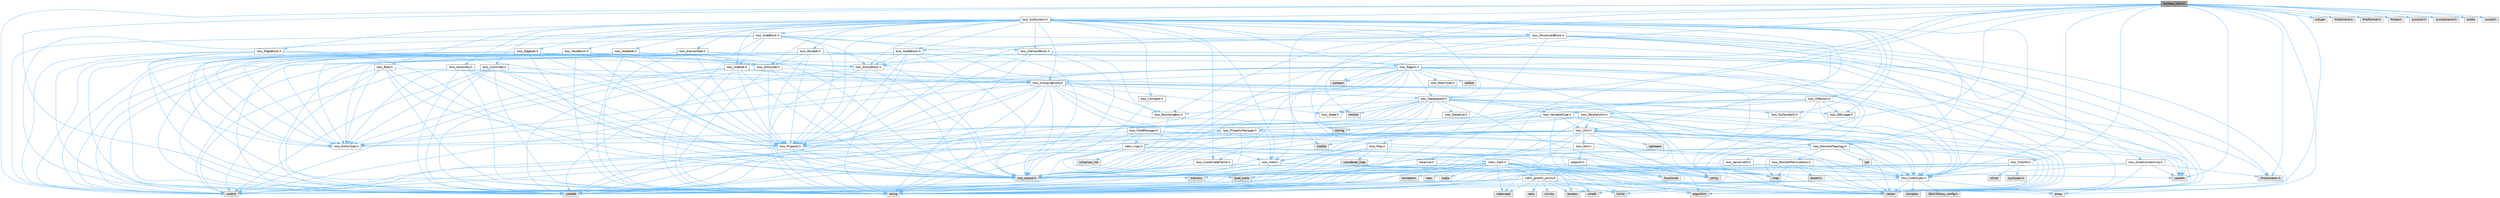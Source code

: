 digraph "src/Ioss_Utils.C"
{
 // INTERACTIVE_SVG=YES
 // LATEX_PDF_SIZE
  bgcolor="transparent";
  edge [fontname=Helvetica,fontsize=10,labelfontname=Helvetica,labelfontsize=10];
  node [fontname=Helvetica,fontsize=10,shape=box,height=0.2,width=0.4];
  Node1 [id="Node000001",label="src/Ioss_Utils.C",height=0.2,width=0.4,color="gray40", fillcolor="grey60", style="filled", fontcolor="black",tooltip=" "];
  Node1 -> Node2 [id="edge1_Node000001_Node000002",color="steelblue1",style="solid",tooltip=" "];
  Node2 [id="Node000002",label="Ioss_CodeTypes.h",height=0.2,width=0.4,color="grey40", fillcolor="white", style="filled",URL="$Ioss__CodeTypes_8h.html",tooltip=" "];
  Node2 -> Node3 [id="edge2_Node000002_Node000003",color="steelblue1",style="solid",tooltip=" "];
  Node3 [id="Node000003",label="array",height=0.2,width=0.4,color="grey60", fillcolor="#E0E0E0", style="filled",tooltip=" "];
  Node2 -> Node4 [id="edge3_Node000002_Node000004",color="steelblue1",style="solid",tooltip=" "];
  Node4 [id="Node000004",label="cstddef",height=0.2,width=0.4,color="grey60", fillcolor="#E0E0E0", style="filled",tooltip=" "];
  Node2 -> Node5 [id="edge4_Node000002_Node000005",color="steelblue1",style="solid",tooltip=" "];
  Node5 [id="Node000005",label="cstdint",height=0.2,width=0.4,color="grey60", fillcolor="#E0E0E0", style="filled",tooltip=" "];
  Node2 -> Node6 [id="edge5_Node000002_Node000006",color="steelblue1",style="solid",tooltip=" "];
  Node6 [id="Node000006",label="string",height=0.2,width=0.4,color="grey60", fillcolor="#E0E0E0", style="filled",tooltip=" "];
  Node2 -> Node7 [id="edge6_Node000002_Node000007",color="steelblue1",style="solid",tooltip=" "];
  Node7 [id="Node000007",label="vector",height=0.2,width=0.4,color="grey60", fillcolor="#E0E0E0", style="filled",tooltip=" "];
  Node2 -> Node8 [id="edge7_Node000002_Node000008",color="steelblue1",style="solid",tooltip=" "];
  Node8 [id="Node000008",label="SEACASIoss_config.h",height=0.2,width=0.4,color="grey60", fillcolor="#E0E0E0", style="filled",tooltip=" "];
  Node2 -> Node9 [id="edge8_Node000002_Node000009",color="steelblue1",style="solid",tooltip=" "];
  Node9 [id="Node000009",label="complex",height=0.2,width=0.4,color="grey60", fillcolor="#E0E0E0", style="filled",tooltip=" "];
  Node1 -> Node10 [id="edge9_Node000001_Node000010",color="steelblue1",style="solid",tooltip=" "];
  Node10 [id="Node000010",label="Ioss_DatabaseIO.h",height=0.2,width=0.4,color="grey40", fillcolor="white", style="filled",URL="$Ioss__DatabaseIO_8h.html",tooltip=" "];
  Node10 -> Node11 [id="edge10_Node000010_Node000011",color="steelblue1",style="solid",tooltip=" "];
  Node11 [id="Node000011",label="ioss_export.h",height=0.2,width=0.4,color="grey60", fillcolor="#E0E0E0", style="filled",tooltip=" "];
  Node10 -> Node12 [id="edge11_Node000010_Node000012",color="steelblue1",style="solid",tooltip=" "];
  Node12 [id="Node000012",label="Ioss_BoundingBox.h",height=0.2,width=0.4,color="grey40", fillcolor="white", style="filled",URL="$Ioss__BoundingBox_8h.html",tooltip=" "];
  Node12 -> Node11 [id="edge12_Node000012_Node000011",color="steelblue1",style="solid",tooltip=" "];
  Node10 -> Node2 [id="edge13_Node000010_Node000002",color="steelblue1",style="solid",tooltip=" "];
  Node10 -> Node13 [id="edge14_Node000010_Node000013",color="steelblue1",style="solid",tooltip=" "];
  Node13 [id="Node000013",label="Ioss_DBUsage.h",height=0.2,width=0.4,color="grey40", fillcolor="white", style="filled",URL="$Ioss__DBUsage_8h.html",tooltip=" "];
  Node10 -> Node14 [id="edge15_Node000010_Node000014",color="steelblue1",style="solid",tooltip=" "];
  Node14 [id="Node000014",label="Ioss_DataSize.h",height=0.2,width=0.4,color="grey40", fillcolor="white", style="filled",URL="$Ioss__DataSize_8h.html",tooltip=" "];
  Node10 -> Node15 [id="edge16_Node000010_Node000015",color="steelblue1",style="solid",tooltip=" "];
  Node15 [id="Node000015",label="Ioss_EntityType.h",height=0.2,width=0.4,color="grey40", fillcolor="white", style="filled",URL="$Ioss__EntityType_8h.html",tooltip=" "];
  Node10 -> Node16 [id="edge17_Node000010_Node000016",color="steelblue1",style="solid",tooltip=" "];
  Node16 [id="Node000016",label="Ioss_Map.h",height=0.2,width=0.4,color="grey40", fillcolor="white", style="filled",URL="$Ioss__Map_8h.html",tooltip=" "];
  Node16 -> Node11 [id="edge18_Node000016_Node000011",color="steelblue1",style="solid",tooltip=" "];
  Node16 -> Node2 [id="edge19_Node000016_Node000002",color="steelblue1",style="solid",tooltip=" "];
  Node16 -> Node17 [id="edge20_Node000016_Node000017",color="steelblue1",style="solid",tooltip=" "];
  Node17 [id="Node000017",label="Ioss_Field.h",height=0.2,width=0.4,color="grey40", fillcolor="white", style="filled",URL="$Ioss__Field_8h.html",tooltip=" "];
  Node17 -> Node11 [id="edge21_Node000017_Node000011",color="steelblue1",style="solid",tooltip=" "];
  Node17 -> Node2 [id="edge22_Node000017_Node000002",color="steelblue1",style="solid",tooltip=" "];
  Node17 -> Node4 [id="edge23_Node000017_Node000004",color="steelblue1",style="solid",tooltip=" "];
  Node17 -> Node6 [id="edge24_Node000017_Node000006",color="steelblue1",style="solid",tooltip=" "];
  Node17 -> Node7 [id="edge25_Node000017_Node000007",color="steelblue1",style="solid",tooltip=" "];
  Node16 -> Node4 [id="edge26_Node000016_Node000004",color="steelblue1",style="solid",tooltip=" "];
  Node16 -> Node5 [id="edge27_Node000016_Node000005",color="steelblue1",style="solid",tooltip=" "];
  Node16 -> Node6 [id="edge28_Node000016_Node000006",color="steelblue1",style="solid",tooltip=" "];
  Node16 -> Node7 [id="edge29_Node000016_Node000007",color="steelblue1",style="solid",tooltip=" "];
  Node16 -> Node18 [id="edge30_Node000016_Node000018",color="steelblue1",style="solid",tooltip=" "];
  Node18 [id="Node000018",label="unordered_map",height=0.2,width=0.4,color="grey60", fillcolor="#E0E0E0", style="filled",tooltip=" "];
  Node10 -> Node19 [id="edge31_Node000010_Node000019",color="steelblue1",style="solid",tooltip=" "];
  Node19 [id="Node000019",label="Ioss_ParallelUtils.h",height=0.2,width=0.4,color="grey40", fillcolor="white", style="filled",URL="$Ioss__ParallelUtils_8h.html",tooltip=" "];
  Node19 -> Node11 [id="edge32_Node000019_Node000011",color="steelblue1",style="solid",tooltip=" "];
  Node19 -> Node2 [id="edge33_Node000019_Node000002",color="steelblue1",style="solid",tooltip=" "];
  Node19 -> Node20 [id="edge34_Node000019_Node000020",color="steelblue1",style="solid",tooltip=" "];
  Node20 [id="Node000020",label="Ioss_Utils.h",height=0.2,width=0.4,color="grey40", fillcolor="white", style="filled",URL="$Ioss__Utils_8h.html",tooltip=" "];
  Node20 -> Node11 [id="edge35_Node000020_Node000011",color="steelblue1",style="solid",tooltip=" "];
  Node20 -> Node2 [id="edge36_Node000020_Node000002",color="steelblue1",style="solid",tooltip=" "];
  Node20 -> Node21 [id="edge37_Node000020_Node000021",color="steelblue1",style="solid",tooltip=" "];
  Node21 [id="Node000021",label="Ioss_ElementTopology.h",height=0.2,width=0.4,color="grey40", fillcolor="white", style="filled",URL="$Ioss__ElementTopology_8h.html",tooltip=" "];
  Node21 -> Node11 [id="edge38_Node000021_Node000011",color="steelblue1",style="solid",tooltip=" "];
  Node21 -> Node2 [id="edge39_Node000021_Node000002",color="steelblue1",style="solid",tooltip=" "];
  Node21 -> Node22 [id="edge40_Node000021_Node000022",color="steelblue1",style="solid",tooltip=" "];
  Node22 [id="Node000022",label="Ioss_ElementPermutation.h",height=0.2,width=0.4,color="grey40", fillcolor="white", style="filled",URL="$Ioss__ElementPermutation_8h.html",tooltip=" "];
  Node22 -> Node11 [id="edge41_Node000022_Node000011",color="steelblue1",style="solid",tooltip=" "];
  Node22 -> Node2 [id="edge42_Node000022_Node000002",color="steelblue1",style="solid",tooltip=" "];
  Node22 -> Node23 [id="edge43_Node000022_Node000023",color="steelblue1",style="solid",tooltip=" "];
  Node23 [id="Node000023",label="assert.h",height=0.2,width=0.4,color="grey60", fillcolor="#E0E0E0", style="filled",tooltip=" "];
  Node22 -> Node24 [id="edge44_Node000022_Node000024",color="steelblue1",style="solid",tooltip=" "];
  Node24 [id="Node000024",label="limits",height=0.2,width=0.4,color="grey60", fillcolor="#E0E0E0", style="filled",tooltip=" "];
  Node22 -> Node25 [id="edge45_Node000022_Node000025",color="steelblue1",style="solid",tooltip=" "];
  Node25 [id="Node000025",label="map",height=0.2,width=0.4,color="grey60", fillcolor="#E0E0E0", style="filled",tooltip=" "];
  Node22 -> Node6 [id="edge46_Node000022_Node000006",color="steelblue1",style="solid",tooltip=" "];
  Node22 -> Node7 [id="edge47_Node000022_Node000007",color="steelblue1",style="solid",tooltip=" "];
  Node21 -> Node25 [id="edge48_Node000021_Node000025",color="steelblue1",style="solid",tooltip=" "];
  Node21 -> Node26 [id="edge49_Node000021_Node000026",color="steelblue1",style="solid",tooltip=" "];
  Node26 [id="Node000026",label="set",height=0.2,width=0.4,color="grey60", fillcolor="#E0E0E0", style="filled",tooltip=" "];
  Node21 -> Node6 [id="edge50_Node000021_Node000006",color="steelblue1",style="solid",tooltip=" "];
  Node21 -> Node7 [id="edge51_Node000021_Node000007",color="steelblue1",style="solid",tooltip=" "];
  Node20 -> Node15 [id="edge52_Node000020_Node000015",color="steelblue1",style="solid",tooltip=" "];
  Node20 -> Node17 [id="edge53_Node000020_Node000017",color="steelblue1",style="solid",tooltip=" "];
  Node20 -> Node27 [id="edge54_Node000020_Node000027",color="steelblue1",style="solid",tooltip=" "];
  Node27 [id="Node000027",label="Ioss_Property.h",height=0.2,width=0.4,color="grey40", fillcolor="white", style="filled",URL="$Ioss__Property_8h.html",tooltip=" "];
  Node27 -> Node11 [id="edge55_Node000027_Node000011",color="steelblue1",style="solid",tooltip=" "];
  Node27 -> Node5 [id="edge56_Node000027_Node000005",color="steelblue1",style="solid",tooltip=" "];
  Node27 -> Node6 [id="edge57_Node000027_Node000006",color="steelblue1",style="solid",tooltip=" "];
  Node27 -> Node7 [id="edge58_Node000027_Node000007",color="steelblue1",style="solid",tooltip=" "];
  Node20 -> Node28 [id="edge59_Node000020_Node000028",color="steelblue1",style="solid",tooltip=" "];
  Node28 [id="Node000028",label="Ioss_Sort.h",height=0.2,width=0.4,color="grey40", fillcolor="white", style="filled",URL="$Ioss__Sort_8h.html",tooltip=" "];
  Node28 -> Node29 [id="edge60_Node000028_Node000029",color="steelblue1",style="solid",tooltip=" "];
  Node29 [id="Node000029",label="pdqsort.h",height=0.2,width=0.4,color="grey40", fillcolor="white", style="filled",URL="$pdqsort_8h.html",tooltip=" "];
  Node29 -> Node30 [id="edge61_Node000029_Node000030",color="steelblue1",style="solid",tooltip=" "];
  Node30 [id="Node000030",label="algorithm",height=0.2,width=0.4,color="grey60", fillcolor="#E0E0E0", style="filled",tooltip=" "];
  Node29 -> Node4 [id="edge62_Node000029_Node000004",color="steelblue1",style="solid",tooltip=" "];
  Node29 -> Node31 [id="edge63_Node000029_Node000031",color="steelblue1",style="solid",tooltip=" "];
  Node31 [id="Node000031",label="functional",height=0.2,width=0.4,color="grey60", fillcolor="#E0E0E0", style="filled",tooltip=" "];
  Node29 -> Node32 [id="edge64_Node000029_Node000032",color="steelblue1",style="solid",tooltip=" "];
  Node32 [id="Node000032",label="iterator",height=0.2,width=0.4,color="grey60", fillcolor="#E0E0E0", style="filled",tooltip=" "];
  Node29 -> Node33 [id="edge65_Node000029_Node000033",color="steelblue1",style="solid",tooltip=" "];
  Node33 [id="Node000033",label="utility",height=0.2,width=0.4,color="grey60", fillcolor="#E0E0E0", style="filled",tooltip=" "];
  Node28 -> Node4 [id="edge66_Node000028_Node000004",color="steelblue1",style="solid",tooltip=" "];
  Node28 -> Node7 [id="edge67_Node000028_Node000007",color="steelblue1",style="solid",tooltip=" "];
  Node20 -> Node30 [id="edge68_Node000020_Node000030",color="steelblue1",style="solid",tooltip=" "];
  Node20 -> Node34 [id="edge69_Node000020_Node000034",color="steelblue1",style="solid",tooltip=" "];
  Node34 [id="Node000034",label="cassert",height=0.2,width=0.4,color="grey60", fillcolor="#E0E0E0", style="filled",tooltip=" "];
  Node20 -> Node35 [id="edge70_Node000020_Node000035",color="steelblue1",style="solid",tooltip=" "];
  Node35 [id="Node000035",label="cmath",height=0.2,width=0.4,color="grey60", fillcolor="#E0E0E0", style="filled",tooltip=" "];
  Node20 -> Node4 [id="edge71_Node000020_Node000004",color="steelblue1",style="solid",tooltip=" "];
  Node20 -> Node5 [id="edge72_Node000020_Node000005",color="steelblue1",style="solid",tooltip=" "];
  Node20 -> Node36 [id="edge73_Node000020_Node000036",color="steelblue1",style="solid",tooltip=" "];
  Node36 [id="Node000036",label="cstdlib",height=0.2,width=0.4,color="grey60", fillcolor="#E0E0E0", style="filled",tooltip=" "];
  Node20 -> Node37 [id="edge74_Node000020_Node000037",color="steelblue1",style="solid",tooltip=" "];
  Node37 [id="Node000037",label="iostream",height=0.2,width=0.4,color="grey60", fillcolor="#E0E0E0", style="filled",tooltip=" "];
  Node20 -> Node38 [id="edge75_Node000020_Node000038",color="steelblue1",style="solid",tooltip=" "];
  Node38 [id="Node000038",label="stdexcept",height=0.2,width=0.4,color="grey60", fillcolor="#E0E0E0", style="filled",tooltip=" "];
  Node20 -> Node6 [id="edge76_Node000020_Node000006",color="steelblue1",style="solid",tooltip=" "];
  Node20 -> Node7 [id="edge77_Node000020_Node000007",color="steelblue1",style="solid",tooltip=" "];
  Node19 -> Node34 [id="edge78_Node000019_Node000034",color="steelblue1",style="solid",tooltip=" "];
  Node19 -> Node4 [id="edge79_Node000019_Node000004",color="steelblue1",style="solid",tooltip=" "];
  Node19 -> Node6 [id="edge80_Node000019_Node000006",color="steelblue1",style="solid",tooltip=" "];
  Node19 -> Node7 [id="edge81_Node000019_Node000007",color="steelblue1",style="solid",tooltip=" "];
  Node10 -> Node39 [id="edge82_Node000010_Node000039",color="steelblue1",style="solid",tooltip=" "];
  Node39 [id="Node000039",label="Ioss_PropertyManager.h",height=0.2,width=0.4,color="grey40", fillcolor="white", style="filled",URL="$Ioss__PropertyManager_8h.html",tooltip=" "];
  Node39 -> Node11 [id="edge83_Node000039_Node000011",color="steelblue1",style="solid",tooltip=" "];
  Node39 -> Node2 [id="edge84_Node000039_Node000002",color="steelblue1",style="solid",tooltip=" "];
  Node39 -> Node27 [id="edge85_Node000039_Node000027",color="steelblue1",style="solid",tooltip=" "];
  Node39 -> Node4 [id="edge86_Node000039_Node000004",color="steelblue1",style="solid",tooltip=" "];
  Node39 -> Node6 [id="edge87_Node000039_Node000006",color="steelblue1",style="solid",tooltip=" "];
  Node39 -> Node7 [id="edge88_Node000039_Node000007",color="steelblue1",style="solid",tooltip=" "];
  Node39 -> Node40 [id="edge89_Node000039_Node000040",color="steelblue1",style="solid",tooltip=" "];
  Node40 [id="Node000040",label="robin_map.h",height=0.2,width=0.4,color="grey40", fillcolor="white", style="filled",URL="$robin__map_8h.html",tooltip=" "];
  Node40 -> Node4 [id="edge90_Node000040_Node000004",color="steelblue1",style="solid",tooltip=" "];
  Node40 -> Node31 [id="edge91_Node000040_Node000031",color="steelblue1",style="solid",tooltip=" "];
  Node40 -> Node41 [id="edge92_Node000040_Node000041",color="steelblue1",style="solid",tooltip=" "];
  Node41 [id="Node000041",label="initializer_list",height=0.2,width=0.4,color="grey60", fillcolor="#E0E0E0", style="filled",tooltip=" "];
  Node40 -> Node42 [id="edge93_Node000040_Node000042",color="steelblue1",style="solid",tooltip=" "];
  Node42 [id="Node000042",label="memory",height=0.2,width=0.4,color="grey60", fillcolor="#E0E0E0", style="filled",tooltip=" "];
  Node40 -> Node43 [id="edge94_Node000040_Node000043",color="steelblue1",style="solid",tooltip=" "];
  Node43 [id="Node000043",label="type_traits",height=0.2,width=0.4,color="grey60", fillcolor="#E0E0E0", style="filled",tooltip=" "];
  Node40 -> Node33 [id="edge95_Node000040_Node000033",color="steelblue1",style="solid",tooltip=" "];
  Node40 -> Node44 [id="edge96_Node000040_Node000044",color="steelblue1",style="solid",tooltip=" "];
  Node44 [id="Node000044",label="robin_hash.h",height=0.2,width=0.4,color="grey40", fillcolor="white", style="filled",URL="$robin__hash_8h.html",tooltip=" "];
  Node44 -> Node30 [id="edge97_Node000044_Node000030",color="steelblue1",style="solid",tooltip=" "];
  Node44 -> Node34 [id="edge98_Node000044_Node000034",color="steelblue1",style="solid",tooltip=" "];
  Node44 -> Node35 [id="edge99_Node000044_Node000035",color="steelblue1",style="solid",tooltip=" "];
  Node44 -> Node4 [id="edge100_Node000044_Node000004",color="steelblue1",style="solid",tooltip=" "];
  Node44 -> Node5 [id="edge101_Node000044_Node000005",color="steelblue1",style="solid",tooltip=" "];
  Node44 -> Node45 [id="edge102_Node000044_Node000045",color="steelblue1",style="solid",tooltip=" "];
  Node45 [id="Node000045",label="exception",height=0.2,width=0.4,color="grey60", fillcolor="#E0E0E0", style="filled",tooltip=" "];
  Node44 -> Node32 [id="edge103_Node000044_Node000032",color="steelblue1",style="solid",tooltip=" "];
  Node44 -> Node24 [id="edge104_Node000044_Node000024",color="steelblue1",style="solid",tooltip=" "];
  Node44 -> Node42 [id="edge105_Node000044_Node000042",color="steelblue1",style="solid",tooltip=" "];
  Node44 -> Node46 [id="edge106_Node000044_Node000046",color="steelblue1",style="solid",tooltip=" "];
  Node46 [id="Node000046",label="new",height=0.2,width=0.4,color="grey60", fillcolor="#E0E0E0", style="filled",tooltip=" "];
  Node44 -> Node38 [id="edge107_Node000044_Node000038",color="steelblue1",style="solid",tooltip=" "];
  Node44 -> Node47 [id="edge108_Node000044_Node000047",color="steelblue1",style="solid",tooltip=" "];
  Node47 [id="Node000047",label="tuple",height=0.2,width=0.4,color="grey60", fillcolor="#E0E0E0", style="filled",tooltip=" "];
  Node44 -> Node43 [id="edge109_Node000044_Node000043",color="steelblue1",style="solid",tooltip=" "];
  Node44 -> Node33 [id="edge110_Node000044_Node000033",color="steelblue1",style="solid",tooltip=" "];
  Node44 -> Node7 [id="edge111_Node000044_Node000007",color="steelblue1",style="solid",tooltip=" "];
  Node44 -> Node48 [id="edge112_Node000044_Node000048",color="steelblue1",style="solid",tooltip=" "];
  Node48 [id="Node000048",label="robin_growth_policy.h",height=0.2,width=0.4,color="grey40", fillcolor="white", style="filled",URL="$robin__growth__policy_8h.html",tooltip=" "];
  Node48 -> Node30 [id="edge113_Node000048_Node000030",color="steelblue1",style="solid",tooltip=" "];
  Node48 -> Node3 [id="edge114_Node000048_Node000003",color="steelblue1",style="solid",tooltip=" "];
  Node48 -> Node49 [id="edge115_Node000048_Node000049",color="steelblue1",style="solid",tooltip=" "];
  Node49 [id="Node000049",label="climits",height=0.2,width=0.4,color="grey60", fillcolor="#E0E0E0", style="filled",tooltip=" "];
  Node48 -> Node35 [id="edge116_Node000048_Node000035",color="steelblue1",style="solid",tooltip=" "];
  Node48 -> Node4 [id="edge117_Node000048_Node000004",color="steelblue1",style="solid",tooltip=" "];
  Node48 -> Node5 [id="edge118_Node000048_Node000005",color="steelblue1",style="solid",tooltip=" "];
  Node48 -> Node32 [id="edge119_Node000048_Node000032",color="steelblue1",style="solid",tooltip=" "];
  Node48 -> Node24 [id="edge120_Node000048_Node000024",color="steelblue1",style="solid",tooltip=" "];
  Node48 -> Node50 [id="edge121_Node000048_Node000050",color="steelblue1",style="solid",tooltip=" "];
  Node50 [id="Node000050",label="ratio",height=0.2,width=0.4,color="grey60", fillcolor="#E0E0E0", style="filled",tooltip=" "];
  Node48 -> Node38 [id="edge122_Node000048_Node000038",color="steelblue1",style="solid",tooltip=" "];
  Node10 -> Node51 [id="edge123_Node000010_Node000051",color="steelblue1",style="solid",tooltip=" "];
  Node51 [id="Node000051",label="Ioss_State.h",height=0.2,width=0.4,color="grey40", fillcolor="white", style="filled",URL="$Ioss__State_8h.html",tooltip=" "];
  Node10 -> Node52 [id="edge124_Node000010_Node000052",color="steelblue1",style="solid",tooltip=" "];
  Node52 [id="Node000052",label="Ioss_SurfaceSplit.h",height=0.2,width=0.4,color="grey40", fillcolor="white", style="filled",URL="$Ioss__SurfaceSplit_8h.html",tooltip=" "];
  Node10 -> Node53 [id="edge125_Node000010_Node000053",color="steelblue1",style="solid",tooltip=" "];
  Node53 [id="Node000053",label="chrono",height=0.2,width=0.4,color="grey60", fillcolor="#E0E0E0", style="filled",tooltip=" "];
  Node10 -> Node4 [id="edge126_Node000010_Node000004",color="steelblue1",style="solid",tooltip=" "];
  Node10 -> Node5 [id="edge127_Node000010_Node000005",color="steelblue1",style="solid",tooltip=" "];
  Node10 -> Node25 [id="edge128_Node000010_Node000025",color="steelblue1",style="solid",tooltip=" "];
  Node10 -> Node6 [id="edge129_Node000010_Node000006",color="steelblue1",style="solid",tooltip=" "];
  Node10 -> Node33 [id="edge130_Node000010_Node000033",color="steelblue1",style="solid",tooltip=" "];
  Node10 -> Node7 [id="edge131_Node000010_Node000007",color="steelblue1",style="solid",tooltip=" "];
  Node1 -> Node54 [id="edge132_Node000001_Node000054",color="steelblue1",style="solid",tooltip=" "];
  Node54 [id="Node000054",label="Ioss_FileInfo.h",height=0.2,width=0.4,color="grey40", fillcolor="white", style="filled",URL="$Ioss__FileInfo_8h.html",tooltip=" "];
  Node54 -> Node11 [id="edge133_Node000054_Node000011",color="steelblue1",style="solid",tooltip=" "];
  Node54 -> Node2 [id="edge134_Node000054_Node000002",color="steelblue1",style="solid",tooltip=" "];
  Node54 -> Node55 [id="edge135_Node000054_Node000055",color="steelblue1",style="solid",tooltip=" "];
  Node55 [id="Node000055",label="ctime",height=0.2,width=0.4,color="grey60", fillcolor="#E0E0E0", style="filled",tooltip=" "];
  Node54 -> Node6 [id="edge136_Node000054_Node000006",color="steelblue1",style="solid",tooltip=" "];
  Node54 -> Node56 [id="edge137_Node000054_Node000056",color="steelblue1",style="solid",tooltip=" "];
  Node56 [id="Node000056",label="sys/types.h",height=0.2,width=0.4,color="grey60", fillcolor="#E0E0E0", style="filled",tooltip=" "];
  Node1 -> Node57 [id="edge138_Node000001_Node000057",color="steelblue1",style="solid",tooltip=" "];
  Node57 [id="Node000057",label="Ioss_SubSystem.h",height=0.2,width=0.4,color="grey40", fillcolor="white", style="filled",URL="$Ioss__SubSystem_8h.html",tooltip=" "];
  Node57 -> Node58 [id="edge139_Node000057_Node000058",color="steelblue1",style="solid",tooltip=" "];
  Node58 [id="Node000058",label="Ioss_Assembly.h",height=0.2,width=0.4,color="grey40", fillcolor="white", style="filled",URL="$Ioss__Assembly_8h.html",tooltip=" "];
  Node58 -> Node11 [id="edge140_Node000058_Node000011",color="steelblue1",style="solid",tooltip=" "];
  Node58 -> Node15 [id="edge141_Node000058_Node000015",color="steelblue1",style="solid",tooltip=" "];
  Node58 -> Node27 [id="edge142_Node000058_Node000027",color="steelblue1",style="solid",tooltip=" "];
  Node58 -> Node59 [id="edge143_Node000058_Node000059",color="steelblue1",style="solid",tooltip=" "];
  Node59 [id="Node000059",label="Ioss_GroupingEntity.h",height=0.2,width=0.4,color="grey40", fillcolor="white", style="filled",URL="$Ioss__GroupingEntity_8h.html",tooltip=" "];
  Node59 -> Node11 [id="edge144_Node000059_Node000011",color="steelblue1",style="solid",tooltip=" "];
  Node59 -> Node2 [id="edge145_Node000059_Node000002",color="steelblue1",style="solid",tooltip=" "];
  Node59 -> Node10 [id="edge146_Node000059_Node000010",color="steelblue1",style="solid",tooltip=" "];
  Node59 -> Node15 [id="edge147_Node000059_Node000015",color="steelblue1",style="solid",tooltip=" "];
  Node59 -> Node17 [id="edge148_Node000059_Node000017",color="steelblue1",style="solid",tooltip=" "];
  Node59 -> Node60 [id="edge149_Node000059_Node000060",color="steelblue1",style="solid",tooltip=" "];
  Node60 [id="Node000060",label="Ioss_FieldManager.h",height=0.2,width=0.4,color="grey40", fillcolor="white", style="filled",URL="$Ioss__FieldManager_8h.html",tooltip=" "];
  Node60 -> Node11 [id="edge150_Node000060_Node000011",color="steelblue1",style="solid",tooltip=" "];
  Node60 -> Node2 [id="edge151_Node000060_Node000002",color="steelblue1",style="solid",tooltip=" "];
  Node60 -> Node17 [id="edge152_Node000060_Node000017",color="steelblue1",style="solid",tooltip=" "];
  Node60 -> Node4 [id="edge153_Node000060_Node000004",color="steelblue1",style="solid",tooltip=" "];
  Node60 -> Node6 [id="edge154_Node000060_Node000006",color="steelblue1",style="solid",tooltip=" "];
  Node60 -> Node7 [id="edge155_Node000060_Node000007",color="steelblue1",style="solid",tooltip=" "];
  Node60 -> Node40 [id="edge156_Node000060_Node000040",color="steelblue1",style="solid",tooltip=" "];
  Node59 -> Node27 [id="edge157_Node000059_Node000027",color="steelblue1",style="solid",tooltip=" "];
  Node59 -> Node39 [id="edge158_Node000059_Node000039",color="steelblue1",style="solid",tooltip=" "];
  Node59 -> Node51 [id="edge159_Node000059_Node000051",color="steelblue1",style="solid",tooltip=" "];
  Node59 -> Node61 [id="edge160_Node000059_Node000061",color="steelblue1",style="solid",tooltip=" "];
  Node61 [id="Node000061",label="Ioss_VariableType.h",height=0.2,width=0.4,color="grey40", fillcolor="white", style="filled",URL="$Ioss__VariableType_8h.html",tooltip=" "];
  Node61 -> Node11 [id="edge161_Node000061_Node000011",color="steelblue1",style="solid",tooltip=" "];
  Node61 -> Node2 [id="edge162_Node000061_Node000002",color="steelblue1",style="solid",tooltip=" "];
  Node61 -> Node20 [id="edge163_Node000061_Node000020",color="steelblue1",style="solid",tooltip=" "];
  Node61 -> Node62 [id="edge164_Node000061_Node000062",color="steelblue1",style="solid",tooltip=" "];
  Node62 [id="Node000062",label="cstring",height=0.2,width=0.4,color="grey60", fillcolor="#E0E0E0", style="filled",tooltip=" "];
  Node61 -> Node31 [id="edge165_Node000061_Node000031",color="steelblue1",style="solid",tooltip=" "];
  Node61 -> Node25 [id="edge166_Node000061_Node000025",color="steelblue1",style="solid",tooltip=" "];
  Node61 -> Node6 [id="edge167_Node000061_Node000006",color="steelblue1",style="solid",tooltip=" "];
  Node61 -> Node7 [id="edge168_Node000061_Node000007",color="steelblue1",style="solid",tooltip=" "];
  Node59 -> Node4 [id="edge169_Node000059_Node000004",color="steelblue1",style="solid",tooltip=" "];
  Node59 -> Node5 [id="edge170_Node000059_Node000005",color="steelblue1",style="solid",tooltip=" "];
  Node59 -> Node6 [id="edge171_Node000059_Node000006",color="steelblue1",style="solid",tooltip=" "];
  Node59 -> Node7 [id="edge172_Node000059_Node000007",color="steelblue1",style="solid",tooltip=" "];
  Node58 -> Node4 [id="edge173_Node000058_Node000004",color="steelblue1",style="solid",tooltip=" "];
  Node58 -> Node5 [id="edge174_Node000058_Node000005",color="steelblue1",style="solid",tooltip=" "];
  Node58 -> Node6 [id="edge175_Node000058_Node000006",color="steelblue1",style="solid",tooltip=" "];
  Node57 -> Node63 [id="edge176_Node000057_Node000063",color="steelblue1",style="solid",tooltip=" "];
  Node63 [id="Node000063",label="Ioss_Blob.h",height=0.2,width=0.4,color="grey40", fillcolor="white", style="filled",URL="$Ioss__Blob_8h.html",tooltip=" "];
  Node63 -> Node11 [id="edge177_Node000063_Node000011",color="steelblue1",style="solid",tooltip=" "];
  Node63 -> Node15 [id="edge178_Node000063_Node000015",color="steelblue1",style="solid",tooltip=" "];
  Node63 -> Node27 [id="edge179_Node000063_Node000027",color="steelblue1",style="solid",tooltip=" "];
  Node63 -> Node59 [id="edge180_Node000063_Node000059",color="steelblue1",style="solid",tooltip=" "];
  Node63 -> Node4 [id="edge181_Node000063_Node000004",color="steelblue1",style="solid",tooltip=" "];
  Node63 -> Node5 [id="edge182_Node000063_Node000005",color="steelblue1",style="solid",tooltip=" "];
  Node63 -> Node6 [id="edge183_Node000063_Node000006",color="steelblue1",style="solid",tooltip=" "];
  Node57 -> Node64 [id="edge184_Node000057_Node000064",color="steelblue1",style="solid",tooltip=" "];
  Node64 [id="Node000064",label="Ioss_CommSet.h",height=0.2,width=0.4,color="grey40", fillcolor="white", style="filled",URL="$Ioss__CommSet_8h.html",tooltip=" "];
  Node64 -> Node11 [id="edge185_Node000064_Node000011",color="steelblue1",style="solid",tooltip=" "];
  Node64 -> Node15 [id="edge186_Node000064_Node000015",color="steelblue1",style="solid",tooltip=" "];
  Node64 -> Node59 [id="edge187_Node000064_Node000059",color="steelblue1",style="solid",tooltip=" "];
  Node64 -> Node27 [id="edge188_Node000064_Node000027",color="steelblue1",style="solid",tooltip=" "];
  Node64 -> Node4 [id="edge189_Node000064_Node000004",color="steelblue1",style="solid",tooltip=" "];
  Node64 -> Node5 [id="edge190_Node000064_Node000005",color="steelblue1",style="solid",tooltip=" "];
  Node64 -> Node6 [id="edge191_Node000064_Node000006",color="steelblue1",style="solid",tooltip=" "];
  Node57 -> Node65 [id="edge192_Node000057_Node000065",color="steelblue1",style="solid",tooltip=" "];
  Node65 [id="Node000065",label="Ioss_Compare.h",height=0.2,width=0.4,color="grey40", fillcolor="white", style="filled",URL="$Ioss__Compare_8h.html",tooltip=" "];
  Node65 -> Node11 [id="edge193_Node000065_Node000011",color="steelblue1",style="solid",tooltip=" "];
  Node57 -> Node66 [id="edge194_Node000057_Node000066",color="steelblue1",style="solid",tooltip=" "];
  Node66 [id="Node000066",label="Ioss_CoordinateFrame.h",height=0.2,width=0.4,color="grey40", fillcolor="white", style="filled",URL="$Ioss__CoordinateFrame_8h.html",tooltip=" "];
  Node66 -> Node11 [id="edge195_Node000066_Node000011",color="steelblue1",style="solid",tooltip=" "];
  Node66 -> Node5 [id="edge196_Node000066_Node000005",color="steelblue1",style="solid",tooltip=" "];
  Node66 -> Node7 [id="edge197_Node000066_Node000007",color="steelblue1",style="solid",tooltip=" "];
  Node57 -> Node13 [id="edge198_Node000057_Node000013",color="steelblue1",style="solid",tooltip=" "];
  Node57 -> Node10 [id="edge199_Node000057_Node000010",color="steelblue1",style="solid",tooltip=" "];
  Node57 -> Node67 [id="edge200_Node000057_Node000067",color="steelblue1",style="solid",tooltip=" "];
  Node67 [id="Node000067",label="Ioss_EdgeBlock.h",height=0.2,width=0.4,color="grey40", fillcolor="white", style="filled",URL="$Ioss__EdgeBlock_8h.html",tooltip=" "];
  Node67 -> Node11 [id="edge201_Node000067_Node000011",color="steelblue1",style="solid",tooltip=" "];
  Node67 -> Node15 [id="edge202_Node000067_Node000015",color="steelblue1",style="solid",tooltip=" "];
  Node67 -> Node68 [id="edge203_Node000067_Node000068",color="steelblue1",style="solid",tooltip=" "];
  Node68 [id="Node000068",label="Ioss_EntityBlock.h",height=0.2,width=0.4,color="grey40", fillcolor="white", style="filled",URL="$Ioss__EntityBlock_8h.html",tooltip=" "];
  Node68 -> Node11 [id="edge204_Node000068_Node000011",color="steelblue1",style="solid",tooltip=" "];
  Node68 -> Node59 [id="edge205_Node000068_Node000059",color="steelblue1",style="solid",tooltip=" "];
  Node68 -> Node27 [id="edge206_Node000068_Node000027",color="steelblue1",style="solid",tooltip=" "];
  Node68 -> Node4 [id="edge207_Node000068_Node000004",color="steelblue1",style="solid",tooltip=" "];
  Node68 -> Node6 [id="edge208_Node000068_Node000006",color="steelblue1",style="solid",tooltip=" "];
  Node67 -> Node27 [id="edge209_Node000067_Node000027",color="steelblue1",style="solid",tooltip=" "];
  Node67 -> Node4 [id="edge210_Node000067_Node000004",color="steelblue1",style="solid",tooltip=" "];
  Node67 -> Node5 [id="edge211_Node000067_Node000005",color="steelblue1",style="solid",tooltip=" "];
  Node67 -> Node6 [id="edge212_Node000067_Node000006",color="steelblue1",style="solid",tooltip=" "];
  Node57 -> Node69 [id="edge213_Node000057_Node000069",color="steelblue1",style="solid",tooltip=" "];
  Node69 [id="Node000069",label="Ioss_EdgeSet.h",height=0.2,width=0.4,color="grey40", fillcolor="white", style="filled",URL="$Ioss__EdgeSet_8h.html",tooltip=" "];
  Node69 -> Node11 [id="edge214_Node000069_Node000011",color="steelblue1",style="solid",tooltip=" "];
  Node69 -> Node15 [id="edge215_Node000069_Node000015",color="steelblue1",style="solid",tooltip=" "];
  Node69 -> Node27 [id="edge216_Node000069_Node000027",color="steelblue1",style="solid",tooltip=" "];
  Node69 -> Node70 [id="edge217_Node000069_Node000070",color="steelblue1",style="solid",tooltip=" "];
  Node70 [id="Node000070",label="Ioss_EntitySet.h",height=0.2,width=0.4,color="grey40", fillcolor="white", style="filled",URL="$Ioss__EntitySet_8h.html",tooltip=" "];
  Node70 -> Node11 [id="edge218_Node000070_Node000011",color="steelblue1",style="solid",tooltip=" "];
  Node70 -> Node59 [id="edge219_Node000070_Node000059",color="steelblue1",style="solid",tooltip=" "];
  Node70 -> Node27 [id="edge220_Node000070_Node000027",color="steelblue1",style="solid",tooltip=" "];
  Node70 -> Node4 [id="edge221_Node000070_Node000004",color="steelblue1",style="solid",tooltip=" "];
  Node70 -> Node6 [id="edge222_Node000070_Node000006",color="steelblue1",style="solid",tooltip=" "];
  Node69 -> Node4 [id="edge223_Node000069_Node000004",color="steelblue1",style="solid",tooltip=" "];
  Node69 -> Node5 [id="edge224_Node000069_Node000005",color="steelblue1",style="solid",tooltip=" "];
  Node69 -> Node6 [id="edge225_Node000069_Node000006",color="steelblue1",style="solid",tooltip=" "];
  Node69 -> Node7 [id="edge226_Node000069_Node000007",color="steelblue1",style="solid",tooltip=" "];
  Node57 -> Node71 [id="edge227_Node000057_Node000071",color="steelblue1",style="solid",tooltip=" "];
  Node71 [id="Node000071",label="Ioss_ElementBlock.h",height=0.2,width=0.4,color="grey40", fillcolor="white", style="filled",URL="$Ioss__ElementBlock_8h.html",tooltip=" "];
  Node71 -> Node11 [id="edge228_Node000071_Node000011",color="steelblue1",style="solid",tooltip=" "];
  Node71 -> Node12 [id="edge229_Node000071_Node000012",color="steelblue1",style="solid",tooltip=" "];
  Node71 -> Node2 [id="edge230_Node000071_Node000002",color="steelblue1",style="solid",tooltip=" "];
  Node71 -> Node68 [id="edge231_Node000071_Node000068",color="steelblue1",style="solid",tooltip=" "];
  Node71 -> Node27 [id="edge232_Node000071_Node000027",color="steelblue1",style="solid",tooltip=" "];
  Node71 -> Node34 [id="edge233_Node000071_Node000034",color="steelblue1",style="solid",tooltip=" "];
  Node71 -> Node6 [id="edge234_Node000071_Node000006",color="steelblue1",style="solid",tooltip=" "];
  Node57 -> Node72 [id="edge235_Node000057_Node000072",color="steelblue1",style="solid",tooltip=" "];
  Node72 [id="Node000072",label="Ioss_ElementSet.h",height=0.2,width=0.4,color="grey40", fillcolor="white", style="filled",URL="$Ioss__ElementSet_8h.html",tooltip=" "];
  Node72 -> Node11 [id="edge236_Node000072_Node000011",color="steelblue1",style="solid",tooltip=" "];
  Node72 -> Node15 [id="edge237_Node000072_Node000015",color="steelblue1",style="solid",tooltip=" "];
  Node72 -> Node27 [id="edge238_Node000072_Node000027",color="steelblue1",style="solid",tooltip=" "];
  Node72 -> Node70 [id="edge239_Node000072_Node000070",color="steelblue1",style="solid",tooltip=" "];
  Node72 -> Node4 [id="edge240_Node000072_Node000004",color="steelblue1",style="solid",tooltip=" "];
  Node72 -> Node5 [id="edge241_Node000072_Node000005",color="steelblue1",style="solid",tooltip=" "];
  Node72 -> Node6 [id="edge242_Node000072_Node000006",color="steelblue1",style="solid",tooltip=" "];
  Node72 -> Node7 [id="edge243_Node000072_Node000007",color="steelblue1",style="solid",tooltip=" "];
  Node57 -> Node21 [id="edge244_Node000057_Node000021",color="steelblue1",style="solid",tooltip=" "];
  Node57 -> Node68 [id="edge245_Node000057_Node000068",color="steelblue1",style="solid",tooltip=" "];
  Node57 -> Node70 [id="edge246_Node000057_Node000070",color="steelblue1",style="solid",tooltip=" "];
  Node57 -> Node73 [id="edge247_Node000057_Node000073",color="steelblue1",style="solid",tooltip=" "];
  Node73 [id="Node000073",label="Ioss_FaceBlock.h",height=0.2,width=0.4,color="grey40", fillcolor="white", style="filled",URL="$Ioss__FaceBlock_8h.html",tooltip=" "];
  Node73 -> Node11 [id="edge248_Node000073_Node000011",color="steelblue1",style="solid",tooltip=" "];
  Node73 -> Node15 [id="edge249_Node000073_Node000015",color="steelblue1",style="solid",tooltip=" "];
  Node73 -> Node68 [id="edge250_Node000073_Node000068",color="steelblue1",style="solid",tooltip=" "];
  Node73 -> Node27 [id="edge251_Node000073_Node000027",color="steelblue1",style="solid",tooltip=" "];
  Node73 -> Node4 [id="edge252_Node000073_Node000004",color="steelblue1",style="solid",tooltip=" "];
  Node73 -> Node5 [id="edge253_Node000073_Node000005",color="steelblue1",style="solid",tooltip=" "];
  Node73 -> Node6 [id="edge254_Node000073_Node000006",color="steelblue1",style="solid",tooltip=" "];
  Node57 -> Node74 [id="edge255_Node000057_Node000074",color="steelblue1",style="solid",tooltip=" "];
  Node74 [id="Node000074",label="Ioss_FaceSet.h",height=0.2,width=0.4,color="grey40", fillcolor="white", style="filled",URL="$Ioss__FaceSet_8h.html",tooltip=" "];
  Node74 -> Node11 [id="edge256_Node000074_Node000011",color="steelblue1",style="solid",tooltip=" "];
  Node74 -> Node15 [id="edge257_Node000074_Node000015",color="steelblue1",style="solid",tooltip=" "];
  Node74 -> Node27 [id="edge258_Node000074_Node000027",color="steelblue1",style="solid",tooltip=" "];
  Node74 -> Node70 [id="edge259_Node000074_Node000070",color="steelblue1",style="solid",tooltip=" "];
  Node74 -> Node4 [id="edge260_Node000074_Node000004",color="steelblue1",style="solid",tooltip=" "];
  Node74 -> Node5 [id="edge261_Node000074_Node000005",color="steelblue1",style="solid",tooltip=" "];
  Node74 -> Node6 [id="edge262_Node000074_Node000006",color="steelblue1",style="solid",tooltip=" "];
  Node74 -> Node7 [id="edge263_Node000074_Node000007",color="steelblue1",style="solid",tooltip=" "];
  Node57 -> Node17 [id="edge264_Node000057_Node000017",color="steelblue1",style="solid",tooltip=" "];
  Node57 -> Node59 [id="edge265_Node000057_Node000059",color="steelblue1",style="solid",tooltip=" "];
  Node57 -> Node75 [id="edge266_Node000057_Node000075",color="steelblue1",style="solid",tooltip=" "];
  Node75 [id="Node000075",label="Ioss_IOFactory.h",height=0.2,width=0.4,color="grey40", fillcolor="white", style="filled",URL="$Ioss__IOFactory_8h.html",tooltip=" "];
  Node75 -> Node11 [id="edge267_Node000075_Node000011",color="steelblue1",style="solid",tooltip=" "];
  Node75 -> Node2 [id="edge268_Node000075_Node000002",color="steelblue1",style="solid",tooltip=" "];
  Node75 -> Node6 [id="edge269_Node000075_Node000006",color="steelblue1",style="solid",tooltip=" "];
  Node75 -> Node13 [id="edge270_Node000075_Node000013",color="steelblue1",style="solid",tooltip=" "];
  Node75 -> Node19 [id="edge271_Node000075_Node000019",color="steelblue1",style="solid",tooltip=" "];
  Node75 -> Node39 [id="edge272_Node000075_Node000039",color="steelblue1",style="solid",tooltip=" "];
  Node75 -> Node25 [id="edge273_Node000075_Node000025",color="steelblue1",style="solid",tooltip=" "];
  Node75 -> Node7 [id="edge274_Node000075_Node000007",color="steelblue1",style="solid",tooltip=" "];
  Node57 -> Node76 [id="edge275_Node000057_Node000076",color="steelblue1",style="solid",tooltip=" "];
  Node76 [id="Node000076",label="Ioss_NodeBlock.h",height=0.2,width=0.4,color="grey40", fillcolor="white", style="filled",URL="$Ioss__NodeBlock_8h.html",tooltip=" "];
  Node76 -> Node11 [id="edge276_Node000076_Node000011",color="steelblue1",style="solid",tooltip=" "];
  Node76 -> Node12 [id="edge277_Node000076_Node000012",color="steelblue1",style="solid",tooltip=" "];
  Node76 -> Node68 [id="edge278_Node000076_Node000068",color="steelblue1",style="solid",tooltip=" "];
  Node76 -> Node15 [id="edge279_Node000076_Node000015",color="steelblue1",style="solid",tooltip=" "];
  Node76 -> Node27 [id="edge280_Node000076_Node000027",color="steelblue1",style="solid",tooltip=" "];
  Node76 -> Node4 [id="edge281_Node000076_Node000004",color="steelblue1",style="solid",tooltip=" "];
  Node76 -> Node5 [id="edge282_Node000076_Node000005",color="steelblue1",style="solid",tooltip=" "];
  Node76 -> Node6 [id="edge283_Node000076_Node000006",color="steelblue1",style="solid",tooltip=" "];
  Node57 -> Node77 [id="edge284_Node000057_Node000077",color="steelblue1",style="solid",tooltip=" "];
  Node77 [id="Node000077",label="Ioss_NodeSet.h",height=0.2,width=0.4,color="grey40", fillcolor="white", style="filled",URL="$Ioss__NodeSet_8h.html",tooltip=" "];
  Node77 -> Node11 [id="edge285_Node000077_Node000011",color="steelblue1",style="solid",tooltip=" "];
  Node77 -> Node15 [id="edge286_Node000077_Node000015",color="steelblue1",style="solid",tooltip=" "];
  Node77 -> Node27 [id="edge287_Node000077_Node000027",color="steelblue1",style="solid",tooltip=" "];
  Node77 -> Node70 [id="edge288_Node000077_Node000070",color="steelblue1",style="solid",tooltip=" "];
  Node77 -> Node4 [id="edge289_Node000077_Node000004",color="steelblue1",style="solid",tooltip=" "];
  Node77 -> Node5 [id="edge290_Node000077_Node000005",color="steelblue1",style="solid",tooltip=" "];
  Node77 -> Node6 [id="edge291_Node000077_Node000006",color="steelblue1",style="solid",tooltip=" "];
  Node57 -> Node27 [id="edge292_Node000057_Node000027",color="steelblue1",style="solid",tooltip=" "];
  Node57 -> Node78 [id="edge293_Node000057_Node000078",color="steelblue1",style="solid",tooltip=" "];
  Node78 [id="Node000078",label="Ioss_Region.h",height=0.2,width=0.4,color="grey40", fillcolor="white", style="filled",URL="$Ioss__Region_8h.html",tooltip=" "];
  Node78 -> Node11 [id="edge294_Node000078_Node000011",color="steelblue1",style="solid",tooltip=" "];
  Node78 -> Node66 [id="edge295_Node000078_Node000066",color="steelblue1",style="solid",tooltip=" "];
  Node78 -> Node10 [id="edge296_Node000078_Node000010",color="steelblue1",style="solid",tooltip=" "];
  Node78 -> Node15 [id="edge297_Node000078_Node000015",color="steelblue1",style="solid",tooltip=" "];
  Node78 -> Node17 [id="edge298_Node000078_Node000017",color="steelblue1",style="solid",tooltip=" "];
  Node78 -> Node59 [id="edge299_Node000078_Node000059",color="steelblue1",style="solid",tooltip=" "];
  Node78 -> Node79 [id="edge300_Node000078_Node000079",color="steelblue1",style="solid",tooltip=" "];
  Node79 [id="Node000079",label="Ioss_MeshType.h",height=0.2,width=0.4,color="grey40", fillcolor="white", style="filled",URL="$Ioss__MeshType_8h.html",tooltip=" "];
  Node78 -> Node27 [id="edge301_Node000078_Node000027",color="steelblue1",style="solid",tooltip=" "];
  Node78 -> Node51 [id="edge302_Node000078_Node000051",color="steelblue1",style="solid",tooltip=" "];
  Node78 -> Node4 [id="edge303_Node000078_Node000004",color="steelblue1",style="solid",tooltip=" "];
  Node78 -> Node5 [id="edge304_Node000078_Node000005",color="steelblue1",style="solid",tooltip=" "];
  Node78 -> Node31 [id="edge305_Node000078_Node000031",color="steelblue1",style="solid",tooltip=" "];
  Node78 -> Node80 [id="edge306_Node000078_Node000080",color="steelblue1",style="solid",tooltip=" "];
  Node80 [id="Node000080",label="iosfwd",height=0.2,width=0.4,color="grey60", fillcolor="#E0E0E0", style="filled",tooltip=" "];
  Node78 -> Node25 [id="edge307_Node000078_Node000025",color="steelblue1",style="solid",tooltip=" "];
  Node78 -> Node6 [id="edge308_Node000078_Node000006",color="steelblue1",style="solid",tooltip=" "];
  Node78 -> Node33 [id="edge309_Node000078_Node000033",color="steelblue1",style="solid",tooltip=" "];
  Node78 -> Node7 [id="edge310_Node000078_Node000007",color="steelblue1",style="solid",tooltip=" "];
  Node78 -> Node81 [id="edge311_Node000078_Node000081",color="steelblue1",style="solid",tooltip=" "];
  Node81 [id="Node000081",label="sstream",height=0.2,width=0.4,color="grey60", fillcolor="#E0E0E0", style="filled",tooltip=" "];
  Node78 -> Node82 [id="edge312_Node000078_Node000082",color="steelblue1",style="solid",tooltip=" "];
  Node82 [id="Node000082",label="fmt/ostream.h",height=0.2,width=0.4,color="grey60", fillcolor="#E0E0E0", style="filled",tooltip=" "];
  Node57 -> Node83 [id="edge313_Node000057_Node000083",color="steelblue1",style="solid",tooltip=" "];
  Node83 [id="Node000083",label="Ioss_SerializeIO.h",height=0.2,width=0.4,color="grey40", fillcolor="white", style="filled",URL="$Ioss__SerializeIO_8h.html",tooltip=" "];
  Node83 -> Node11 [id="edge314_Node000083_Node000011",color="steelblue1",style="solid",tooltip=" "];
  Node83 -> Node2 [id="edge315_Node000083_Node000002",color="steelblue1",style="solid",tooltip=" "];
  Node57 -> Node84 [id="edge316_Node000057_Node000084",color="steelblue1",style="solid",tooltip=" "];
  Node84 [id="Node000084",label="Ioss_SideBlock.h",height=0.2,width=0.4,color="grey40", fillcolor="white", style="filled",URL="$Ioss__SideBlock_8h.html",tooltip=" "];
  Node84 -> Node11 [id="edge317_Node000084_Node000011",color="steelblue1",style="solid",tooltip=" "];
  Node84 -> Node71 [id="edge318_Node000084_Node000071",color="steelblue1",style="solid",tooltip=" "];
  Node84 -> Node68 [id="edge319_Node000084_Node000068",color="steelblue1",style="solid",tooltip=" "];
  Node84 -> Node15 [id="edge320_Node000084_Node000015",color="steelblue1",style="solid",tooltip=" "];
  Node84 -> Node27 [id="edge321_Node000084_Node000027",color="steelblue1",style="solid",tooltip=" "];
  Node84 -> Node85 [id="edge322_Node000084_Node000085",color="steelblue1",style="solid",tooltip=" "];
  Node85 [id="Node000085",label="Ioss_SideSet.h",height=0.2,width=0.4,color="grey40", fillcolor="white", style="filled",URL="$Ioss__SideSet_8h.html",tooltip=" "];
  Node85 -> Node11 [id="edge323_Node000085_Node000011",color="steelblue1",style="solid",tooltip=" "];
  Node85 -> Node15 [id="edge324_Node000085_Node000015",color="steelblue1",style="solid",tooltip=" "];
  Node85 -> Node59 [id="edge325_Node000085_Node000059",color="steelblue1",style="solid",tooltip=" "];
  Node85 -> Node27 [id="edge326_Node000085_Node000027",color="steelblue1",style="solid",tooltip=" "];
  Node85 -> Node4 [id="edge327_Node000085_Node000004",color="steelblue1",style="solid",tooltip=" "];
  Node85 -> Node5 [id="edge328_Node000085_Node000005",color="steelblue1",style="solid",tooltip=" "];
  Node85 -> Node6 [id="edge329_Node000085_Node000006",color="steelblue1",style="solid",tooltip=" "];
  Node85 -> Node7 [id="edge330_Node000085_Node000007",color="steelblue1",style="solid",tooltip=" "];
  Node84 -> Node4 [id="edge331_Node000084_Node000004",color="steelblue1",style="solid",tooltip=" "];
  Node84 -> Node5 [id="edge332_Node000084_Node000005",color="steelblue1",style="solid",tooltip=" "];
  Node84 -> Node6 [id="edge333_Node000084_Node000006",color="steelblue1",style="solid",tooltip=" "];
  Node84 -> Node7 [id="edge334_Node000084_Node000007",color="steelblue1",style="solid",tooltip=" "];
  Node57 -> Node85 [id="edge335_Node000057_Node000085",color="steelblue1",style="solid",tooltip=" "];
  Node57 -> Node86 [id="edge336_Node000057_Node000086",color="steelblue1",style="solid",tooltip=" "];
  Node86 [id="Node000086",label="Ioss_StructuredBlock.h",height=0.2,width=0.4,color="grey40", fillcolor="white", style="filled",URL="$Ioss__StructuredBlock_8h.html",tooltip=" "];
  Node86 -> Node11 [id="edge337_Node000086_Node000011",color="steelblue1",style="solid",tooltip=" "];
  Node86 -> Node12 [id="edge338_Node000086_Node000012",color="steelblue1",style="solid",tooltip=" "];
  Node86 -> Node2 [id="edge339_Node000086_Node000002",color="steelblue1",style="solid",tooltip=" "];
  Node86 -> Node68 [id="edge340_Node000086_Node000068",color="steelblue1",style="solid",tooltip=" "];
  Node86 -> Node76 [id="edge341_Node000086_Node000076",color="steelblue1",style="solid",tooltip=" "];
  Node86 -> Node27 [id="edge342_Node000086_Node000027",color="steelblue1",style="solid",tooltip=" "];
  Node86 -> Node87 [id="edge343_Node000086_Node000087",color="steelblue1",style="solid",tooltip=" "];
  Node87 [id="Node000087",label="Ioss_ZoneConnectivity.h",height=0.2,width=0.4,color="grey40", fillcolor="white", style="filled",URL="$Ioss__ZoneConnectivity_8h.html",tooltip=" "];
  Node87 -> Node11 [id="edge344_Node000087_Node000011",color="steelblue1",style="solid",tooltip=" "];
  Node87 -> Node2 [id="edge345_Node000087_Node000002",color="steelblue1",style="solid",tooltip=" "];
  Node87 -> Node3 [id="edge346_Node000087_Node000003",color="steelblue1",style="solid",tooltip=" "];
  Node87 -> Node34 [id="edge347_Node000087_Node000034",color="steelblue1",style="solid",tooltip=" "];
  Node87 -> Node82 [id="edge348_Node000087_Node000082",color="steelblue1",style="solid",tooltip=" "];
  Node87 -> Node6 [id="edge349_Node000087_Node000006",color="steelblue1",style="solid",tooltip=" "];
  Node86 -> Node3 [id="edge350_Node000086_Node000003",color="steelblue1",style="solid",tooltip=" "];
  Node86 -> Node34 [id="edge351_Node000086_Node000034",color="steelblue1",style="solid",tooltip=" "];
  Node86 -> Node82 [id="edge352_Node000086_Node000082",color="steelblue1",style="solid",tooltip=" "];
  Node86 -> Node6 [id="edge353_Node000086_Node000006",color="steelblue1",style="solid",tooltip=" "];
  Node57 -> Node52 [id="edge354_Node000057_Node000052",color="steelblue1",style="solid",tooltip=" "];
  Node57 -> Node20 [id="edge355_Node000057_Node000020",color="steelblue1",style="solid",tooltip=" "];
  Node57 -> Node61 [id="edge356_Node000057_Node000061",color="steelblue1",style="solid",tooltip=" "];
  Node1 -> Node20 [id="edge357_Node000001_Node000020",color="steelblue1",style="solid",tooltip=" "];
  Node1 -> Node30 [id="edge358_Node000001_Node000030",color="steelblue1",style="solid",tooltip=" "];
  Node1 -> Node34 [id="edge359_Node000001_Node000034",color="steelblue1",style="solid",tooltip=" "];
  Node1 -> Node88 [id="edge360_Node000001_Node000088",color="steelblue1",style="solid",tooltip=" "];
  Node88 [id="Node000088",label="cctype",height=0.2,width=0.4,color="grey60", fillcolor="#E0E0E0", style="filled",tooltip=" "];
  Node1 -> Node53 [id="edge361_Node000001_Node000053",color="steelblue1",style="solid",tooltip=" "];
  Node1 -> Node5 [id="edge362_Node000001_Node000005",color="steelblue1",style="solid",tooltip=" "];
  Node1 -> Node36 [id="edge363_Node000001_Node000036",color="steelblue1",style="solid",tooltip=" "];
  Node1 -> Node62 [id="edge364_Node000001_Node000062",color="steelblue1",style="solid",tooltip=" "];
  Node1 -> Node89 [id="edge365_Node000001_Node000089",color="steelblue1",style="solid",tooltip=" "];
  Node89 [id="Node000089",label="fmt/chrono.h",height=0.2,width=0.4,color="grey60", fillcolor="#E0E0E0", style="filled",tooltip=" "];
  Node1 -> Node90 [id="edge366_Node000001_Node000090",color="steelblue1",style="solid",tooltip=" "];
  Node90 [id="Node000090",label="fmt/format.h",height=0.2,width=0.4,color="grey60", fillcolor="#E0E0E0", style="filled",tooltip=" "];
  Node1 -> Node82 [id="edge367_Node000001_Node000082",color="steelblue1",style="solid",tooltip=" "];
  Node1 -> Node91 [id="edge368_Node000001_Node000091",color="steelblue1",style="solid",tooltip=" "];
  Node91 [id="Node000091",label="fstream",height=0.2,width=0.4,color="grey60", fillcolor="#E0E0E0", style="filled",tooltip=" "];
  Node1 -> Node81 [id="edge369_Node000001_Node000081",color="steelblue1",style="solid",tooltip=" "];
  Node1 -> Node6 [id="edge370_Node000001_Node000006",color="steelblue1",style="solid",tooltip=" "];
  Node1 -> Node92 [id="edge371_Node000001_Node000092",color="steelblue1",style="solid",tooltip=" "];
  Node92 [id="Node000092",label="tokenize.h",height=0.2,width=0.4,color="grey40", fillcolor="white", style="filled",URL="$tokenize_8h.html",tooltip=" "];
  Node92 -> Node11 [id="edge372_Node000092_Node000011",color="steelblue1",style="solid",tooltip=" "];
  Node92 -> Node6 [id="edge373_Node000092_Node000006",color="steelblue1",style="solid",tooltip=" "];
  Node92 -> Node7 [id="edge374_Node000092_Node000007",color="steelblue1",style="solid",tooltip=" "];
  Node1 -> Node7 [id="edge375_Node000001_Node000007",color="steelblue1",style="solid",tooltip=" "];
  Node1 -> Node93 [id="edge376_Node000001_Node000093",color="steelblue1",style="solid",tooltip=" "];
  Node93 [id="Node000093",label="sys/ioctl.h",height=0.2,width=0.4,color="grey60", fillcolor="#E0E0E0", style="filled",tooltip=" "];
  Node1 -> Node94 [id="edge377_Node000001_Node000094",color="steelblue1",style="solid",tooltip=" "];
  Node94 [id="Node000094",label="sys/utsname.h",height=0.2,width=0.4,color="grey60", fillcolor="#E0E0E0", style="filled",tooltip=" "];
  Node1 -> Node95 [id="edge378_Node000001_Node000095",color="steelblue1",style="solid",tooltip=" "];
  Node95 [id="Node000095",label="cstdio",height=0.2,width=0.4,color="grey60", fillcolor="#E0E0E0", style="filled",tooltip=" "];
  Node1 -> Node96 [id="edge379_Node000001_Node000096",color="steelblue1",style="solid",tooltip=" "];
  Node96 [id="Node000096",label="unistd.h",height=0.2,width=0.4,color="grey60", fillcolor="#E0E0E0", style="filled",tooltip=" "];
}
